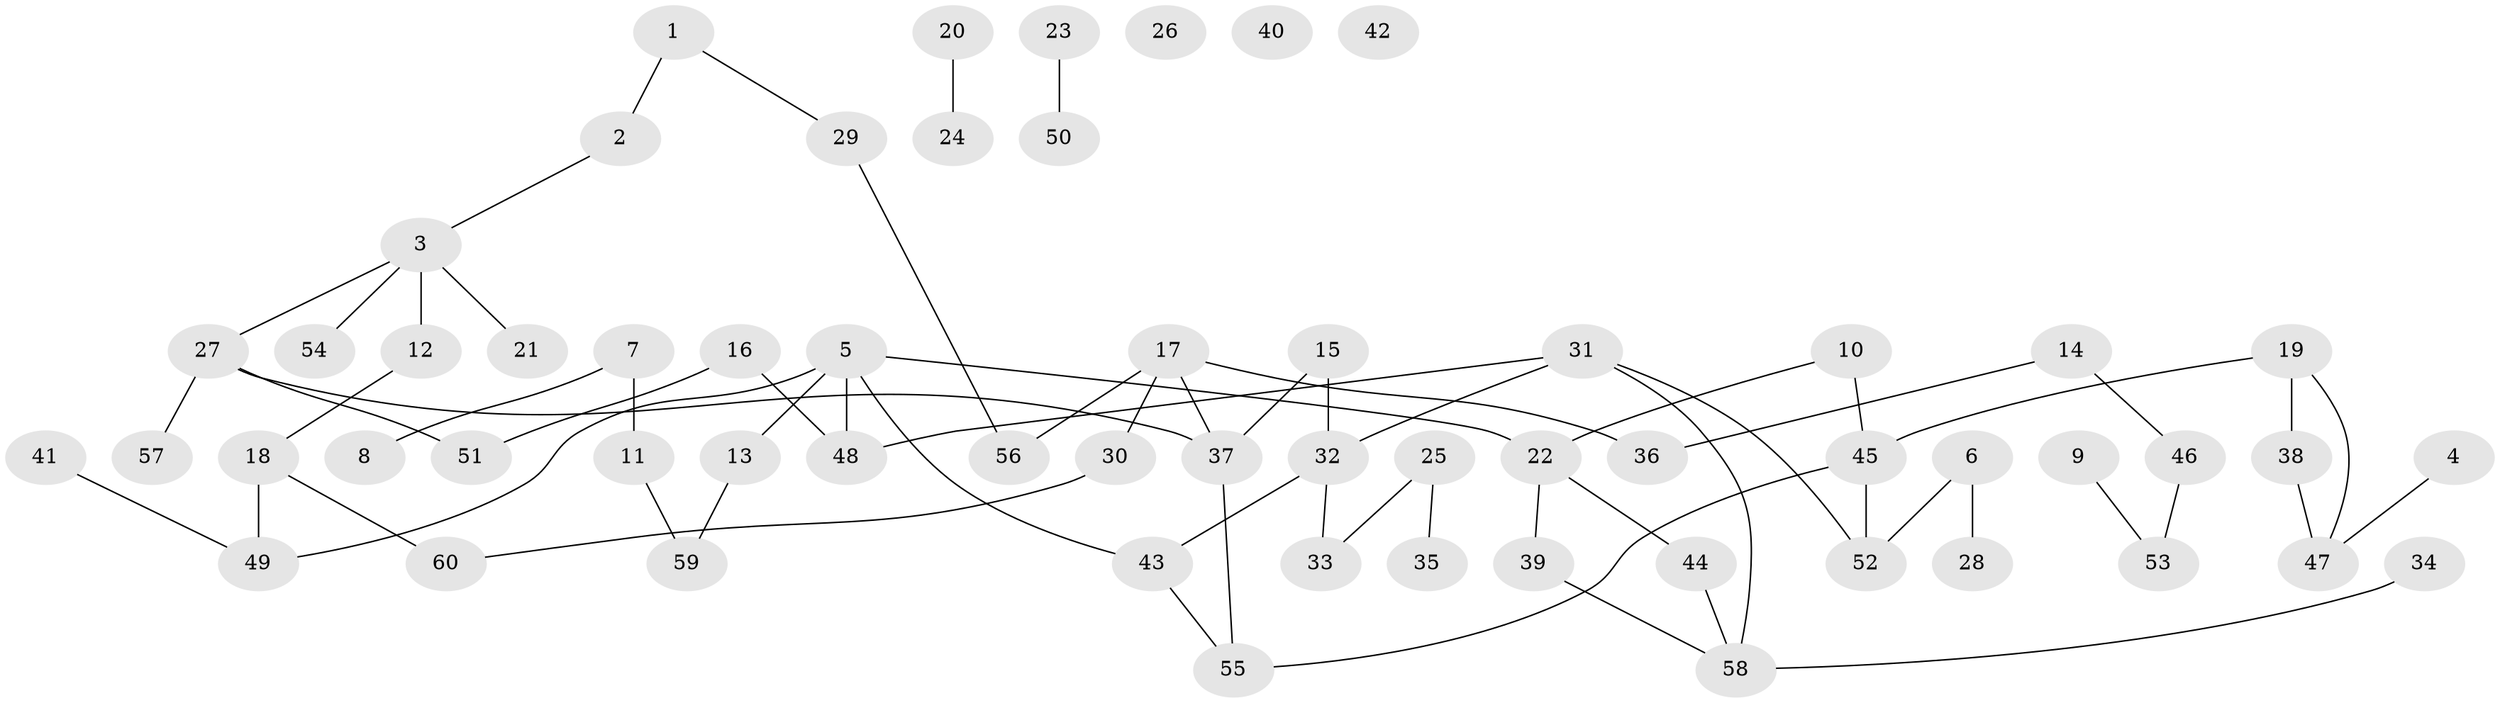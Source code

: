// coarse degree distribution, {2: 0.32432432432432434, 5: 0.10810810810810811, 1: 0.24324324324324326, 7: 0.02702702702702703, 4: 0.10810810810810811, 3: 0.05405405405405406, 0: 0.13513513513513514}
// Generated by graph-tools (version 1.1) at 2025/41/03/06/25 10:41:19]
// undirected, 60 vertices, 65 edges
graph export_dot {
graph [start="1"]
  node [color=gray90,style=filled];
  1;
  2;
  3;
  4;
  5;
  6;
  7;
  8;
  9;
  10;
  11;
  12;
  13;
  14;
  15;
  16;
  17;
  18;
  19;
  20;
  21;
  22;
  23;
  24;
  25;
  26;
  27;
  28;
  29;
  30;
  31;
  32;
  33;
  34;
  35;
  36;
  37;
  38;
  39;
  40;
  41;
  42;
  43;
  44;
  45;
  46;
  47;
  48;
  49;
  50;
  51;
  52;
  53;
  54;
  55;
  56;
  57;
  58;
  59;
  60;
  1 -- 2;
  1 -- 29;
  2 -- 3;
  3 -- 12;
  3 -- 21;
  3 -- 27;
  3 -- 54;
  4 -- 47;
  5 -- 13;
  5 -- 22;
  5 -- 43;
  5 -- 48;
  5 -- 49;
  6 -- 28;
  6 -- 52;
  7 -- 8;
  7 -- 11;
  9 -- 53;
  10 -- 22;
  10 -- 45;
  11 -- 59;
  12 -- 18;
  13 -- 59;
  14 -- 36;
  14 -- 46;
  15 -- 32;
  15 -- 37;
  16 -- 48;
  16 -- 51;
  17 -- 30;
  17 -- 36;
  17 -- 37;
  17 -- 56;
  18 -- 49;
  18 -- 60;
  19 -- 38;
  19 -- 45;
  19 -- 47;
  20 -- 24;
  22 -- 39;
  22 -- 44;
  23 -- 50;
  25 -- 33;
  25 -- 35;
  27 -- 37;
  27 -- 51;
  27 -- 57;
  29 -- 56;
  30 -- 60;
  31 -- 32;
  31 -- 48;
  31 -- 52;
  31 -- 58;
  32 -- 33;
  32 -- 43;
  34 -- 58;
  37 -- 55;
  38 -- 47;
  39 -- 58;
  41 -- 49;
  43 -- 55;
  44 -- 58;
  45 -- 52;
  45 -- 55;
  46 -- 53;
}
